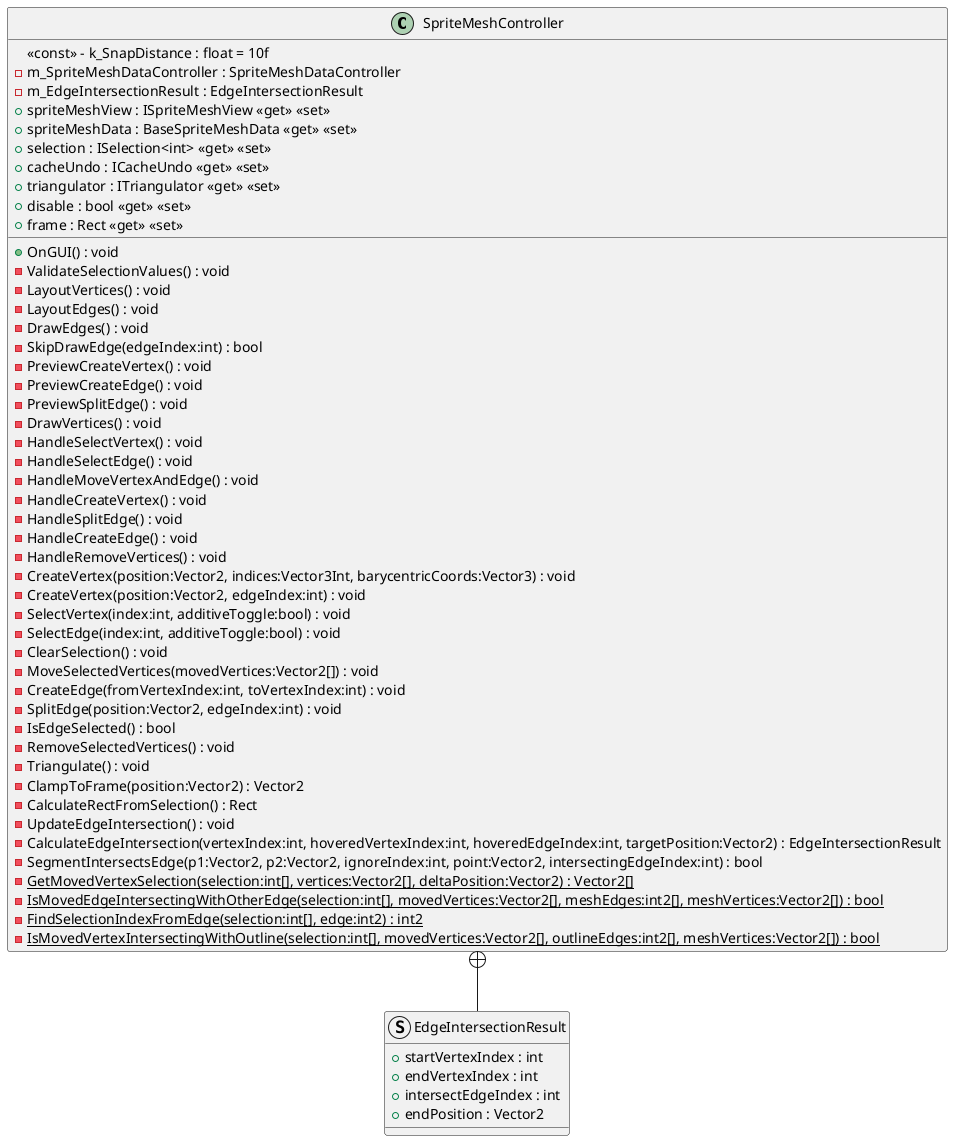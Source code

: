 @startuml
class SpriteMeshController {
    <<const>> - k_SnapDistance : float = 10f
    - m_SpriteMeshDataController : SpriteMeshDataController
    - m_EdgeIntersectionResult : EdgeIntersectionResult
    + spriteMeshView : ISpriteMeshView <<get>> <<set>>
    + spriteMeshData : BaseSpriteMeshData <<get>> <<set>>
    + selection : ISelection<int> <<get>> <<set>>
    + cacheUndo : ICacheUndo <<get>> <<set>>
    + triangulator : ITriangulator <<get>> <<set>>
    + disable : bool <<get>> <<set>>
    + frame : Rect <<get>> <<set>>
    + OnGUI() : void
    - ValidateSelectionValues() : void
    - LayoutVertices() : void
    - LayoutEdges() : void
    - DrawEdges() : void
    - SkipDrawEdge(edgeIndex:int) : bool
    - PreviewCreateVertex() : void
    - PreviewCreateEdge() : void
    - PreviewSplitEdge() : void
    - DrawVertices() : void
    - HandleSelectVertex() : void
    - HandleSelectEdge() : void
    - HandleMoveVertexAndEdge() : void
    - HandleCreateVertex() : void
    - HandleSplitEdge() : void
    - HandleCreateEdge() : void
    - HandleRemoveVertices() : void
    - CreateVertex(position:Vector2, indices:Vector3Int, barycentricCoords:Vector3) : void
    - CreateVertex(position:Vector2, edgeIndex:int) : void
    - SelectVertex(index:int, additiveToggle:bool) : void
    - SelectEdge(index:int, additiveToggle:bool) : void
    - ClearSelection() : void
    - MoveSelectedVertices(movedVertices:Vector2[]) : void
    - CreateEdge(fromVertexIndex:int, toVertexIndex:int) : void
    - SplitEdge(position:Vector2, edgeIndex:int) : void
    - IsEdgeSelected() : bool
    - RemoveSelectedVertices() : void
    - Triangulate() : void
    - ClampToFrame(position:Vector2) : Vector2
    - CalculateRectFromSelection() : Rect
    - UpdateEdgeIntersection() : void
    - CalculateEdgeIntersection(vertexIndex:int, hoveredVertexIndex:int, hoveredEdgeIndex:int, targetPosition:Vector2) : EdgeIntersectionResult
    - SegmentIntersectsEdge(p1:Vector2, p2:Vector2, ignoreIndex:int, point:Vector2, intersectingEdgeIndex:int) : bool
    {static} - GetMovedVertexSelection(selection:int[], vertices:Vector2[], deltaPosition:Vector2) : Vector2[]
    {static} - IsMovedEdgeIntersectingWithOtherEdge(selection:int[], movedVertices:Vector2[], meshEdges:int2[], meshVertices:Vector2[]) : bool
    {static} - FindSelectionIndexFromEdge(selection:int[], edge:int2) : int2
    {static} - IsMovedVertexIntersectingWithOutline(selection:int[], movedVertices:Vector2[], outlineEdges:int2[], meshVertices:Vector2[]) : bool
}
struct EdgeIntersectionResult {
    + startVertexIndex : int
    + endVertexIndex : int
    + intersectEdgeIndex : int
    + endPosition : Vector2
}
SpriteMeshController +-- EdgeIntersectionResult
@enduml
